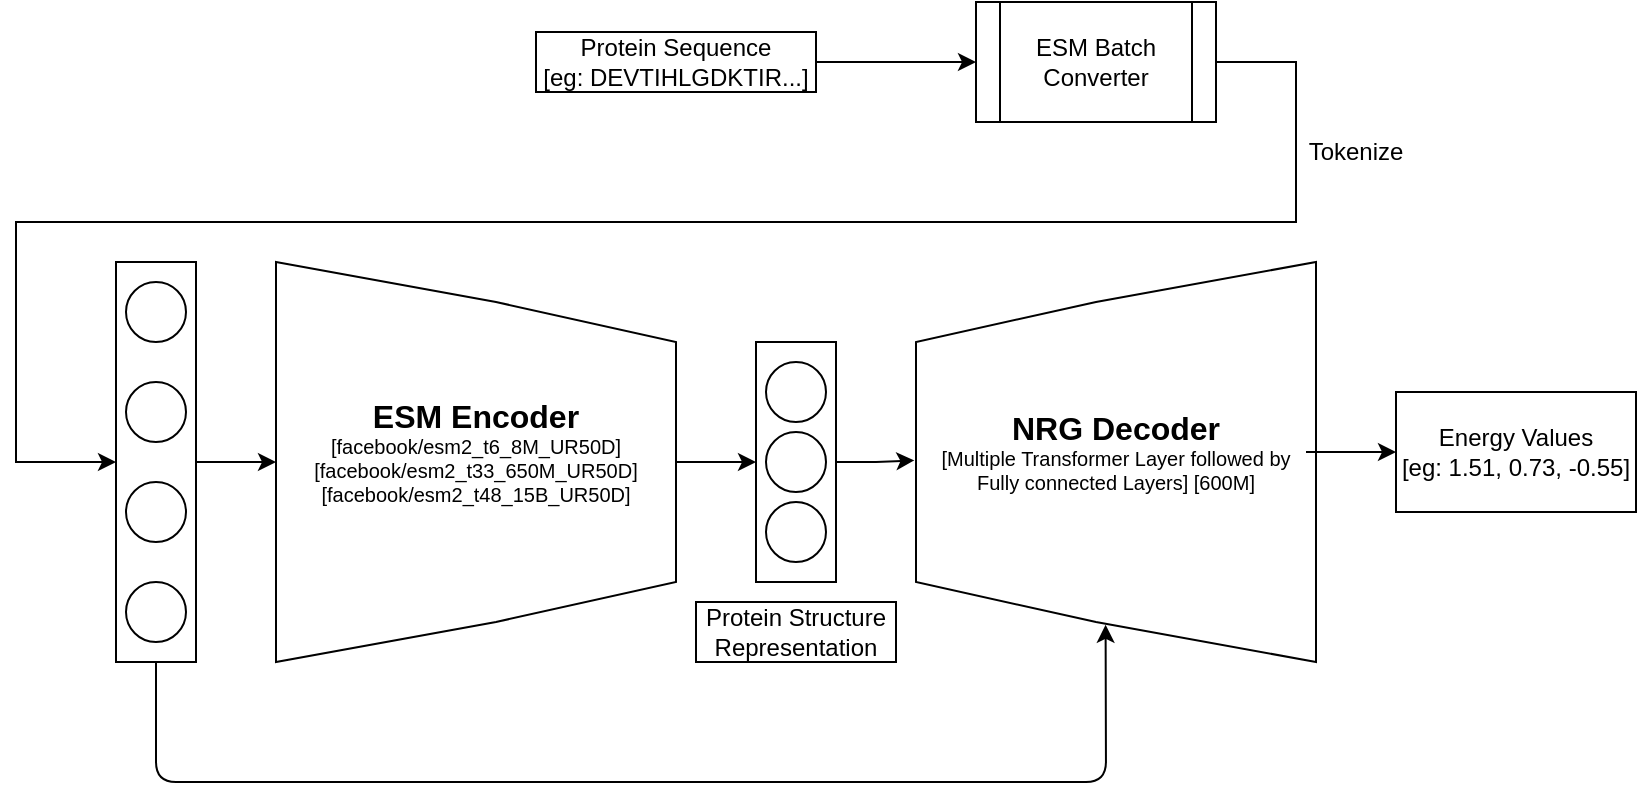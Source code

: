 <mxfile>
    <diagram name="Page-1" id="mIagn70UMWClvTQfJvGJ">
        <mxGraphModel dx="793" dy="346" grid="1" gridSize="10" guides="1" tooltips="1" connect="1" arrows="1" fold="1" page="1" pageScale="1" pageWidth="1100" pageHeight="850" math="0" shadow="0">
            <root>
                <mxCell id="0"/>
                <mxCell id="1" parent="0"/>
                <mxCell id="ms5gtQqLJfWnj4HZqytW-11" style="edgeStyle=orthogonalEdgeStyle;rounded=0;orthogonalLoop=1;jettySize=auto;html=1;exitX=1;exitY=0.5;exitDx=0;exitDy=0;strokeColor=#000000;" parent="1" source="ms5gtQqLJfWnj4HZqytW-7" target="ms5gtQqLJfWnj4HZqytW-10" edge="1">
                    <mxGeometry relative="1" as="geometry"/>
                </mxCell>
                <mxCell id="2" style="edgeStyle=none;html=1;exitX=0.5;exitY=1;exitDx=0;exitDy=0;strokeColor=#000000;entryX=0.526;entryY=0.093;entryDx=0;entryDy=0;entryPerimeter=0;" edge="1" parent="1" source="ms5gtQqLJfWnj4HZqytW-7" target="ms5gtQqLJfWnj4HZqytW-14">
                    <mxGeometry relative="1" as="geometry">
                        <mxPoint x="350" y="810" as="targetPoint"/>
                        <Array as="points">
                            <mxPoint x="190" y="800"/>
                            <mxPoint x="665" y="800"/>
                        </Array>
                    </mxGeometry>
                </mxCell>
                <mxCell id="ms5gtQqLJfWnj4HZqytW-7" value="" style="rounded=0;whiteSpace=wrap;html=1;fillColor=none;strokeColor=#000000;" parent="1" vertex="1">
                    <mxGeometry x="170" y="540" width="40" height="200" as="geometry"/>
                </mxCell>
                <mxCell id="ms5gtQqLJfWnj4HZqytW-13" style="edgeStyle=orthogonalEdgeStyle;rounded=0;orthogonalLoop=1;jettySize=auto;html=1;entryX=0;entryY=0.5;entryDx=0;entryDy=0;strokeColor=#000000;" parent="1" source="ms5gtQqLJfWnj4HZqytW-10" target="ms5gtQqLJfWnj4HZqytW-12" edge="1">
                    <mxGeometry relative="1" as="geometry"/>
                </mxCell>
                <mxCell id="ms5gtQqLJfWnj4HZqytW-10" value="" style="verticalLabelPosition=bottom;verticalAlign=top;html=1;shape=mxgraph.basic.polygon;polyCoords=[[0,0],[0.55,0.1],[1,0.2],[1,0.8],[0.55,0.9],[0,1],[0,0.75],[0,0.25]];polyline=0;fillColor=none;strokeColor=#000000;" parent="1" vertex="1">
                    <mxGeometry x="250" y="540" width="200" height="200" as="geometry"/>
                </mxCell>
                <mxCell id="ms5gtQqLJfWnj4HZqytW-12" value="" style="rounded=0;whiteSpace=wrap;html=1;fillColor=none;strokeColor=#000000;" parent="1" vertex="1">
                    <mxGeometry x="490" y="580" width="40" height="120" as="geometry"/>
                </mxCell>
                <mxCell id="ms5gtQqLJfWnj4HZqytW-14" value="" style="verticalLabelPosition=bottom;verticalAlign=top;html=1;shape=mxgraph.basic.polygon;polyCoords=[[0,0],[0.55,0.1],[1,0.2],[1,0.8],[0.55,0.9],[0,1],[0,0.75],[0,0.25]];polyline=0;direction=west;strokeColor=#000000;fillColor=none;" parent="1" vertex="1">
                    <mxGeometry x="570" y="540" width="200" height="200" as="geometry"/>
                </mxCell>
                <mxCell id="ms5gtQqLJfWnj4HZqytW-15" style="edgeStyle=orthogonalEdgeStyle;rounded=0;orthogonalLoop=1;jettySize=auto;html=1;entryX=1.004;entryY=0.504;entryDx=0;entryDy=0;entryPerimeter=0;strokeColor=#000000;" parent="1" source="ms5gtQqLJfWnj4HZqytW-12" target="ms5gtQqLJfWnj4HZqytW-14" edge="1">
                    <mxGeometry relative="1" as="geometry"/>
                </mxCell>
                <mxCell id="ms5gtQqLJfWnj4HZqytW-27" style="edgeStyle=orthogonalEdgeStyle;rounded=0;orthogonalLoop=1;jettySize=auto;html=1;entryX=0;entryY=0.5;entryDx=0;entryDy=0;fillColor=#d5e8d4;strokeColor=#000000;" parent="1" source="ms5gtQqLJfWnj4HZqytW-16" target="ms5gtQqLJfWnj4HZqytW-17" edge="1">
                    <mxGeometry relative="1" as="geometry"/>
                </mxCell>
                <mxCell id="ms5gtQqLJfWnj4HZqytW-16" value="Protein Sequence&lt;div&gt;[eg: DEVTIHLGDKTIR...]&lt;/div&gt;" style="text;html=1;align=center;verticalAlign=middle;whiteSpace=wrap;rounded=0;fillColor=none;strokeColor=#000000;" parent="1" vertex="1">
                    <mxGeometry x="380" y="425" width="140" height="30" as="geometry"/>
                </mxCell>
                <mxCell id="ms5gtQqLJfWnj4HZqytW-30" style="edgeStyle=orthogonalEdgeStyle;rounded=0;orthogonalLoop=1;jettySize=auto;html=1;entryX=0;entryY=0.5;entryDx=0;entryDy=0;strokeColor=#000000;" parent="1" source="ms5gtQqLJfWnj4HZqytW-17" target="ms5gtQqLJfWnj4HZqytW-7" edge="1">
                    <mxGeometry relative="1" as="geometry">
                        <Array as="points">
                            <mxPoint x="760" y="440"/>
                            <mxPoint x="760" y="520"/>
                            <mxPoint x="120" y="520"/>
                            <mxPoint x="120" y="640"/>
                        </Array>
                    </mxGeometry>
                </mxCell>
                <mxCell id="ms5gtQqLJfWnj4HZqytW-17" value="ESM Batch Converter" style="shape=process;whiteSpace=wrap;html=1;backgroundOutline=1;strokeColor=#000000;fillColor=none;" parent="1" vertex="1">
                    <mxGeometry x="600" y="410" width="120" height="60" as="geometry"/>
                </mxCell>
                <mxCell id="ms5gtQqLJfWnj4HZqytW-18" value="" style="ellipse;whiteSpace=wrap;html=1;aspect=fixed;fillColor=none;strokeColor=#000000;" parent="1" vertex="1">
                    <mxGeometry x="175" y="550" width="30" height="30" as="geometry"/>
                </mxCell>
                <mxCell id="ms5gtQqLJfWnj4HZqytW-19" value="" style="ellipse;whiteSpace=wrap;html=1;aspect=fixed;fillColor=none;strokeColor=#000000;" parent="1" vertex="1">
                    <mxGeometry x="175" y="700" width="30" height="30" as="geometry"/>
                </mxCell>
                <mxCell id="ms5gtQqLJfWnj4HZqytW-20" value="" style="ellipse;whiteSpace=wrap;html=1;aspect=fixed;fillColor=none;strokeColor=#000000;" parent="1" vertex="1">
                    <mxGeometry x="175" y="600" width="30" height="30" as="geometry"/>
                </mxCell>
                <mxCell id="ms5gtQqLJfWnj4HZqytW-21" value="" style="ellipse;whiteSpace=wrap;html=1;aspect=fixed;fillColor=none;strokeColor=#000000;" parent="1" vertex="1">
                    <mxGeometry x="175" y="650" width="30" height="30" as="geometry"/>
                </mxCell>
                <mxCell id="ms5gtQqLJfWnj4HZqytW-22" value="&lt;font style=&quot;font-size: 16px;&quot;&gt;&lt;b&gt;ESM Encoder&lt;/b&gt;&lt;/font&gt;&lt;div style=&quot;font-size: 10px;&quot;&gt;&lt;font style=&quot;font-size: 10px;&quot;&gt;[facebook/esm2_t6_8M_UR50D]&lt;/font&gt;&lt;/div&gt;&lt;div style=&quot;font-size: 10px;&quot;&gt;&lt;font style=&quot;font-size: 10px;&quot;&gt;[facebook/esm2_t33_650M_UR50D]&lt;/font&gt;&lt;/div&gt;&lt;div style=&quot;font-size: 10px;&quot;&gt;&lt;font style=&quot;font-size: 10px;&quot;&gt;[facebook/esm2_t48_15B_UR50D]&lt;/font&gt;&lt;/div&gt;" style="text;html=1;align=center;verticalAlign=middle;whiteSpace=wrap;rounded=0;strokeColor=none;" parent="1" vertex="1">
                    <mxGeometry x="255" y="620" width="190" height="30" as="geometry"/>
                </mxCell>
                <mxCell id="ms5gtQqLJfWnj4HZqytW-29" style="edgeStyle=orthogonalEdgeStyle;rounded=0;orthogonalLoop=1;jettySize=auto;html=1;entryX=0;entryY=0.5;entryDx=0;entryDy=0;strokeColor=#000000;" parent="1" source="ms5gtQqLJfWnj4HZqytW-23" target="ms5gtQqLJfWnj4HZqytW-28" edge="1">
                    <mxGeometry relative="1" as="geometry"/>
                </mxCell>
                <mxCell id="ms5gtQqLJfWnj4HZqytW-23" value="&lt;font style=&quot;font-size: 16px;&quot;&gt;&lt;b&gt;NRG Decoder&lt;/b&gt;&lt;/font&gt;&lt;div style=&quot;font-size: 10px;&quot;&gt;&lt;font style=&quot;font-size: 10px;&quot;&gt;[Multiple Transformer Layer followed by Fully connected Layers] [600M]&lt;/font&gt;&lt;/div&gt;" style="text;html=1;align=center;verticalAlign=middle;whiteSpace=wrap;rounded=0;strokeColor=none;" parent="1" vertex="1">
                    <mxGeometry x="575" y="620" width="190" height="30" as="geometry"/>
                </mxCell>
                <mxCell id="ms5gtQqLJfWnj4HZqytW-24" value="" style="ellipse;whiteSpace=wrap;html=1;aspect=fixed;fillColor=none;strokeColor=#000000;" parent="1" vertex="1">
                    <mxGeometry x="495" y="625" width="30" height="30" as="geometry"/>
                </mxCell>
                <mxCell id="ms5gtQqLJfWnj4HZqytW-25" value="" style="ellipse;whiteSpace=wrap;html=1;aspect=fixed;fillColor=none;strokeColor=#000000;" parent="1" vertex="1">
                    <mxGeometry x="495" y="590" width="30" height="30" as="geometry"/>
                </mxCell>
                <mxCell id="ms5gtQqLJfWnj4HZqytW-26" value="" style="ellipse;whiteSpace=wrap;html=1;aspect=fixed;fillColor=none;strokeColor=#000000;" parent="1" vertex="1">
                    <mxGeometry x="495" y="660" width="30" height="30" as="geometry"/>
                </mxCell>
                <mxCell id="ms5gtQqLJfWnj4HZqytW-28" value="Energy Values&lt;div&gt;[eg: 1.51, 0.73, -0.55]&lt;/div&gt;" style="rounded=0;whiteSpace=wrap;html=1;fillColor=none;strokeColor=#000000;" parent="1" vertex="1">
                    <mxGeometry x="810" y="605" width="120" height="60" as="geometry"/>
                </mxCell>
                <mxCell id="ms5gtQqLJfWnj4HZqytW-32" value="Protein Structure Representation" style="text;html=1;align=center;verticalAlign=middle;whiteSpace=wrap;rounded=0;strokeColor=#000000;" parent="1" vertex="1">
                    <mxGeometry x="460" y="710" width="100" height="30" as="geometry"/>
                </mxCell>
                <mxCell id="ms5gtQqLJfWnj4HZqytW-33" value="Tokenize" style="text;html=1;align=center;verticalAlign=middle;whiteSpace=wrap;rounded=0;" parent="1" vertex="1">
                    <mxGeometry x="740" y="470" width="100" height="30" as="geometry"/>
                </mxCell>
            </root>
        </mxGraphModel>
    </diagram>
</mxfile>